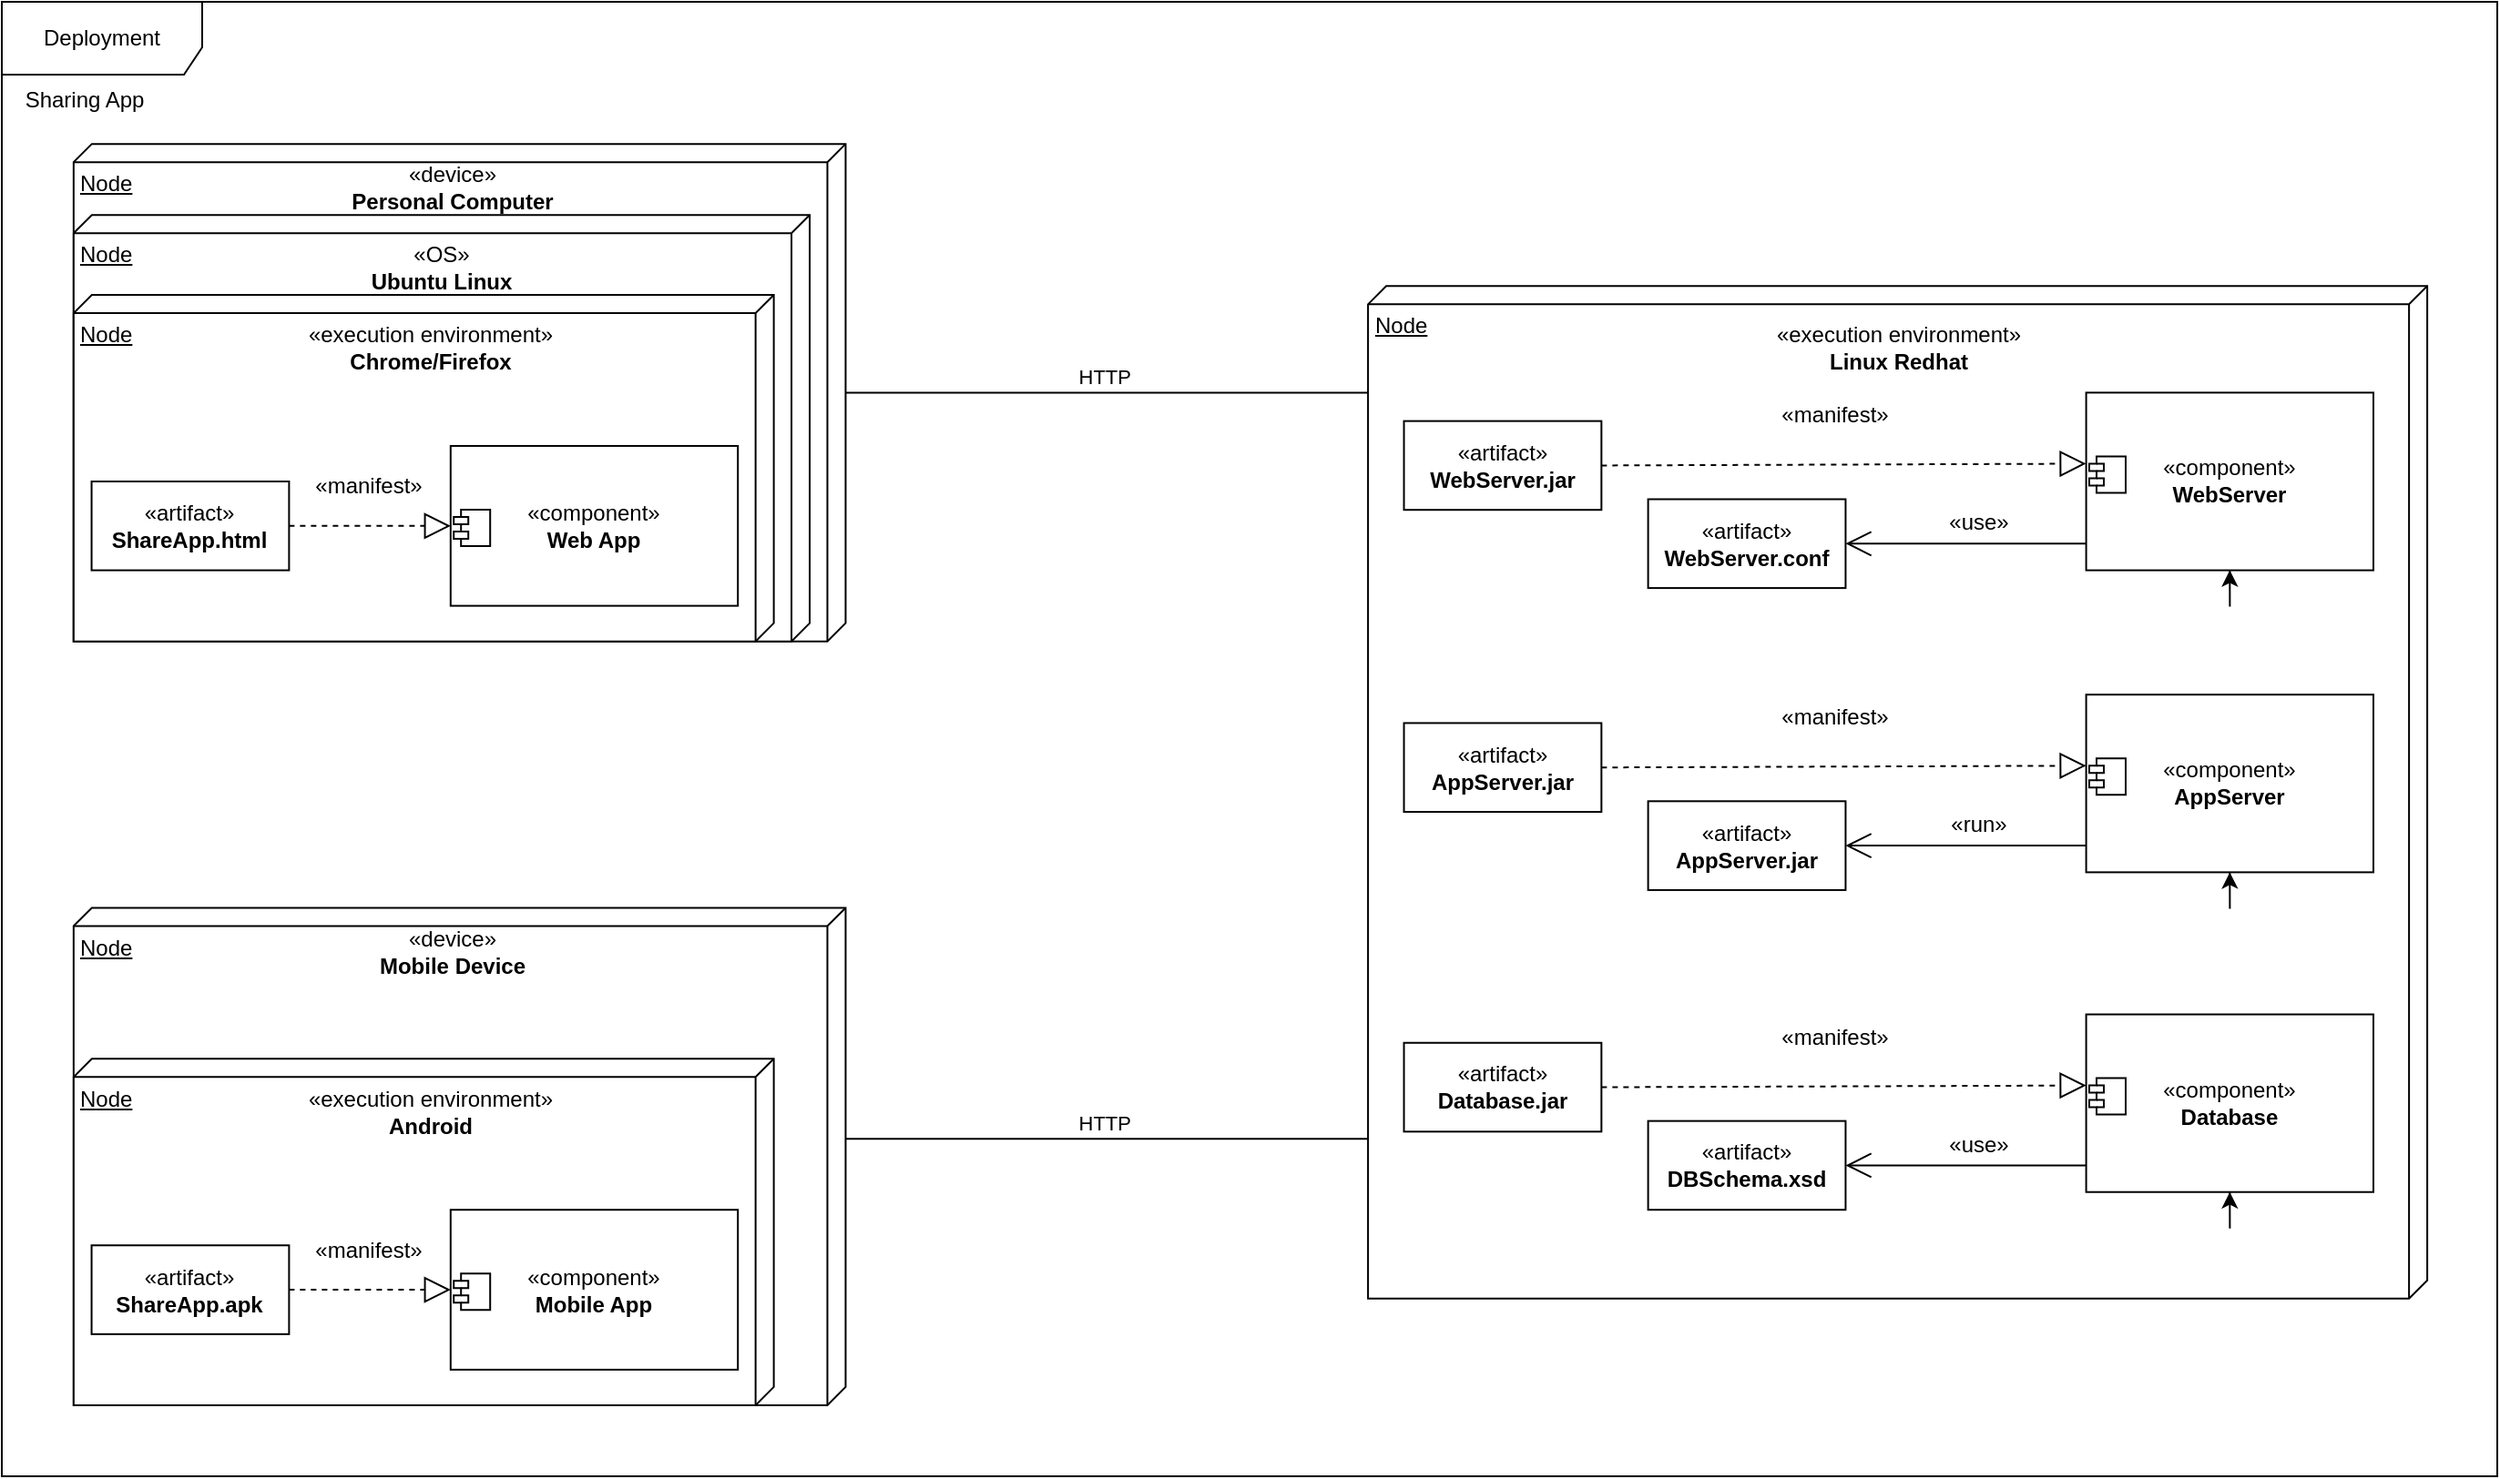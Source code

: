 <mxfile version="21.7.2" type="device">
  <diagram name="Page-1" id="b5b7bab2-c9e2-2cf4-8b2a-24fd1a2a6d21">
    <mxGraphModel dx="1741" dy="970" grid="1" gridSize="10" guides="1" tooltips="1" connect="1" arrows="1" fold="1" page="1" pageScale="1" pageWidth="1400" pageHeight="850" background="none" math="0" shadow="0">
      <root>
        <mxCell id="0" />
        <mxCell id="1" parent="0" />
        <mxCell id="xwdT5xH7PNEaSG-gg4aF-7" value="" style="group" vertex="1" connectable="0" parent="1">
          <mxGeometry x="10" y="10" width="1370" height="810" as="geometry" />
        </mxCell>
        <mxCell id="xwdT5xH7PNEaSG-gg4aF-3" value="" style="group" vertex="1" connectable="0" parent="xwdT5xH7PNEaSG-gg4aF-7">
          <mxGeometry x="39.424" y="78.072" width="1292.137" height="692.892" as="geometry" />
        </mxCell>
        <mxCell id="ZKLYF06V2M5bz6zDYudh-14" value="" style="group" parent="xwdT5xH7PNEaSG-gg4aF-3" vertex="1" connectable="0">
          <mxGeometry width="423.813" height="273.253" as="geometry" />
        </mxCell>
        <mxCell id="ZKLYF06V2M5bz6zDYudh-1" value="Node" style="verticalAlign=top;align=left;spacingTop=8;spacingLeft=2;spacingRight=12;shape=cube;size=10;direction=south;fontStyle=4;html=1;whiteSpace=wrap;" parent="ZKLYF06V2M5bz6zDYudh-14" vertex="1">
          <mxGeometry width="423.813" height="273.253" as="geometry" />
        </mxCell>
        <mxCell id="ZKLYF06V2M5bz6zDYudh-3" value="Node" style="verticalAlign=top;align=left;spacingTop=8;spacingLeft=2;spacingRight=12;shape=cube;size=10;direction=south;fontStyle=4;html=1;whiteSpace=wrap;" parent="ZKLYF06V2M5bz6zDYudh-14" vertex="1">
          <mxGeometry y="39.036" width="404.101" height="234.217" as="geometry" />
        </mxCell>
        <mxCell id="ZKLYF06V2M5bz6zDYudh-2" value="Node" style="verticalAlign=top;align=left;spacingTop=8;spacingLeft=2;spacingRight=12;shape=cube;size=10;direction=south;fontStyle=4;html=1;whiteSpace=wrap;" parent="ZKLYF06V2M5bz6zDYudh-14" vertex="1">
          <mxGeometry y="82.952" width="384.388" height="190.301" as="geometry" />
        </mxCell>
        <mxCell id="ZKLYF06V2M5bz6zDYudh-4" value="«artifact»&lt;br&gt;&lt;b&gt;ShareApp.html&lt;/b&gt;" style="html=1;whiteSpace=wrap;" parent="ZKLYF06V2M5bz6zDYudh-14" vertex="1">
          <mxGeometry x="9.856" y="185.422" width="108.417" height="48.795" as="geometry" />
        </mxCell>
        <mxCell id="ZKLYF06V2M5bz6zDYudh-5" value="«component»&lt;br&gt;&lt;b&gt;Web App&lt;/b&gt;" style="html=1;dropTarget=0;whiteSpace=wrap;" parent="ZKLYF06V2M5bz6zDYudh-14" vertex="1">
          <mxGeometry x="206.978" y="165.904" width="157.698" height="87.831" as="geometry" />
        </mxCell>
        <mxCell id="ZKLYF06V2M5bz6zDYudh-6" value="" style="shape=module;jettyWidth=8;jettyHeight=4;" parent="ZKLYF06V2M5bz6zDYudh-5" vertex="1">
          <mxGeometry x="1" width="20" height="20" relative="1" as="geometry">
            <mxPoint x="-156" y="35" as="offset" />
          </mxGeometry>
        </mxCell>
        <mxCell id="ZKLYF06V2M5bz6zDYudh-7" value="" style="endArrow=block;dashed=1;endFill=0;endSize=12;html=1;rounded=0;exitX=1;exitY=0.5;exitDx=0;exitDy=0;entryX=0;entryY=0.5;entryDx=0;entryDy=0;" parent="ZKLYF06V2M5bz6zDYudh-14" source="ZKLYF06V2M5bz6zDYudh-4" target="ZKLYF06V2M5bz6zDYudh-5" edge="1">
          <mxGeometry width="160" relative="1" as="geometry">
            <mxPoint x="82.791" y="234.217" as="sourcePoint" />
            <mxPoint x="161.64" y="234.217" as="targetPoint" />
          </mxGeometry>
        </mxCell>
        <mxCell id="ZKLYF06V2M5bz6zDYudh-10" value="&lt;span style=&quot;font-weight: normal;&quot;&gt;«manifest»&lt;/span&gt;" style="text;align=center;fontStyle=1;verticalAlign=middle;spacingLeft=3;spacingRight=3;strokeColor=none;rotatable=0;points=[[0,0.5],[1,0.5]];portConstraint=eastwest;html=1;" parent="ZKLYF06V2M5bz6zDYudh-14" vertex="1">
          <mxGeometry x="122.216" y="175.663" width="78.849" height="25.373" as="geometry" />
        </mxCell>
        <mxCell id="ZKLYF06V2M5bz6zDYudh-11" value="&lt;span style=&quot;font-weight: normal;&quot;&gt;«execution environment»&lt;/span&gt;&lt;br&gt;Chrome/Firefox" style="text;align=center;fontStyle=1;verticalAlign=middle;spacingLeft=3;spacingRight=3;strokeColor=none;rotatable=0;points=[[0,0.5],[1,0.5]];portConstraint=eastwest;html=1;" parent="ZKLYF06V2M5bz6zDYudh-14" vertex="1">
          <mxGeometry x="106.574" y="97.59" width="178.642" height="29.277" as="geometry" />
        </mxCell>
        <mxCell id="ZKLYF06V2M5bz6zDYudh-12" value="&lt;span style=&quot;font-weight: normal;&quot;&gt;«OS»&lt;/span&gt;&lt;br&gt;Ubuntu Linux" style="text;align=center;fontStyle=1;verticalAlign=middle;spacingLeft=3;spacingRight=3;strokeColor=none;rotatable=0;points=[[0,0.5],[1,0.5]];portConstraint=eastwest;html=1;" parent="ZKLYF06V2M5bz6zDYudh-14" vertex="1">
          <mxGeometry x="112.724" y="53.675" width="178.642" height="29.277" as="geometry" />
        </mxCell>
        <mxCell id="ZKLYF06V2M5bz6zDYudh-13" value="&lt;span style=&quot;font-weight: normal;&quot;&gt;«device»&lt;/span&gt;&lt;br&gt;Personal Computer" style="text;align=center;fontStyle=1;verticalAlign=middle;spacingLeft=3;spacingRight=3;strokeColor=none;rotatable=0;points=[[0,0.5],[1,0.5]];portConstraint=eastwest;html=1;" parent="ZKLYF06V2M5bz6zDYudh-14" vertex="1">
          <mxGeometry x="118.273" y="9.759" width="178.642" height="29.277" as="geometry" />
        </mxCell>
        <mxCell id="ZKLYF06V2M5bz6zDYudh-27" value="" style="group" parent="xwdT5xH7PNEaSG-gg4aF-3" vertex="1" connectable="0">
          <mxGeometry y="419.639" width="423.813" height="273.253" as="geometry" />
        </mxCell>
        <mxCell id="ZKLYF06V2M5bz6zDYudh-28" value="Node" style="verticalAlign=top;align=left;spacingTop=8;spacingLeft=2;spacingRight=12;shape=cube;size=10;direction=south;fontStyle=4;html=1;whiteSpace=wrap;" parent="ZKLYF06V2M5bz6zDYudh-27" vertex="1">
          <mxGeometry width="423.813" height="273.253" as="geometry" />
        </mxCell>
        <mxCell id="ZKLYF06V2M5bz6zDYudh-30" value="Node" style="verticalAlign=top;align=left;spacingTop=8;spacingLeft=2;spacingRight=12;shape=cube;size=10;direction=south;fontStyle=4;html=1;whiteSpace=wrap;" parent="ZKLYF06V2M5bz6zDYudh-27" vertex="1">
          <mxGeometry y="82.952" width="384.388" height="190.301" as="geometry" />
        </mxCell>
        <mxCell id="ZKLYF06V2M5bz6zDYudh-31" value="«artifact»&lt;br&gt;&lt;b&gt;ShareApp.apk&lt;/b&gt;" style="html=1;whiteSpace=wrap;" parent="ZKLYF06V2M5bz6zDYudh-27" vertex="1">
          <mxGeometry x="9.856" y="185.422" width="108.417" height="48.795" as="geometry" />
        </mxCell>
        <mxCell id="ZKLYF06V2M5bz6zDYudh-32" value="«component»&lt;br&gt;&lt;b&gt;Mobile App&lt;/b&gt;" style="html=1;dropTarget=0;whiteSpace=wrap;" parent="ZKLYF06V2M5bz6zDYudh-27" vertex="1">
          <mxGeometry x="206.978" y="165.904" width="157.698" height="87.831" as="geometry" />
        </mxCell>
        <mxCell id="ZKLYF06V2M5bz6zDYudh-33" value="" style="shape=module;jettyWidth=8;jettyHeight=4;" parent="ZKLYF06V2M5bz6zDYudh-32" vertex="1">
          <mxGeometry x="1" width="20" height="20" relative="1" as="geometry">
            <mxPoint x="-156" y="35" as="offset" />
          </mxGeometry>
        </mxCell>
        <mxCell id="ZKLYF06V2M5bz6zDYudh-34" value="" style="endArrow=block;dashed=1;endFill=0;endSize=12;html=1;rounded=0;exitX=1;exitY=0.5;exitDx=0;exitDy=0;entryX=0;entryY=0.5;entryDx=0;entryDy=0;" parent="ZKLYF06V2M5bz6zDYudh-27" source="ZKLYF06V2M5bz6zDYudh-31" target="ZKLYF06V2M5bz6zDYudh-32" edge="1">
          <mxGeometry width="160" relative="1" as="geometry">
            <mxPoint x="82.791" y="234.217" as="sourcePoint" />
            <mxPoint x="161.64" y="234.217" as="targetPoint" />
          </mxGeometry>
        </mxCell>
        <mxCell id="ZKLYF06V2M5bz6zDYudh-35" value="&lt;span style=&quot;font-weight: normal;&quot;&gt;«manifest»&lt;/span&gt;" style="text;align=center;fontStyle=1;verticalAlign=middle;spacingLeft=3;spacingRight=3;strokeColor=none;rotatable=0;points=[[0,0.5],[1,0.5]];portConstraint=eastwest;html=1;" parent="ZKLYF06V2M5bz6zDYudh-27" vertex="1">
          <mxGeometry x="122.216" y="175.663" width="78.849" height="25.373" as="geometry" />
        </mxCell>
        <mxCell id="ZKLYF06V2M5bz6zDYudh-36" value="&lt;span style=&quot;font-weight: normal;&quot;&gt;«execution environment»&lt;/span&gt;&lt;br&gt;Android" style="text;align=center;fontStyle=1;verticalAlign=middle;spacingLeft=3;spacingRight=3;strokeColor=none;rotatable=0;points=[[0,0.5],[1,0.5]];portConstraint=eastwest;html=1;" parent="ZKLYF06V2M5bz6zDYudh-27" vertex="1">
          <mxGeometry x="106.574" y="97.59" width="178.642" height="29.277" as="geometry" />
        </mxCell>
        <mxCell id="ZKLYF06V2M5bz6zDYudh-38" value="&lt;span style=&quot;font-weight: normal;&quot;&gt;«device»&lt;/span&gt;&lt;br&gt;Mobile Device" style="text;align=center;fontStyle=1;verticalAlign=middle;spacingLeft=3;spacingRight=3;strokeColor=none;rotatable=0;points=[[0,0.5],[1,0.5]];portConstraint=eastwest;html=1;" parent="ZKLYF06V2M5bz6zDYudh-27" vertex="1">
          <mxGeometry x="118.273" y="9.759" width="178.642" height="29.277" as="geometry" />
        </mxCell>
        <mxCell id="ZKLYF06V2M5bz6zDYudh-101" value="" style="group" parent="xwdT5xH7PNEaSG-gg4aF-3" vertex="1" connectable="0">
          <mxGeometry x="710.626" y="78.072" width="581.511" height="556.265" as="geometry" />
        </mxCell>
        <mxCell id="ZKLYF06V2M5bz6zDYudh-53" value="Node" style="verticalAlign=top;align=left;spacingTop=8;spacingLeft=2;spacingRight=12;shape=cube;size=10;direction=south;fontStyle=4;html=1;whiteSpace=wrap;" parent="ZKLYF06V2M5bz6zDYudh-101" vertex="1">
          <mxGeometry width="581.511" height="556.265" as="geometry" />
        </mxCell>
        <mxCell id="ZKLYF06V2M5bz6zDYudh-59" value="&lt;span style=&quot;font-weight: normal;&quot;&gt;«execution environment»&lt;/span&gt;&lt;br&gt;Linux Redhat" style="text;align=center;fontStyle=1;verticalAlign=middle;spacingLeft=3;spacingRight=3;strokeColor=none;rotatable=0;points=[[0,0.5],[1,0.5]];portConstraint=eastwest;html=1;" parent="ZKLYF06V2M5bz6zDYudh-101" vertex="1">
          <mxGeometry x="201.439" y="19.518" width="178.642" height="29.277" as="geometry" />
        </mxCell>
        <mxCell id="ZKLYF06V2M5bz6zDYudh-69" value="" style="group" parent="ZKLYF06V2M5bz6zDYudh-101" vertex="1" connectable="0">
          <mxGeometry x="19.722" y="58.554" width="532.23" height="107.349" as="geometry" />
        </mxCell>
        <mxCell id="ZKLYF06V2M5bz6zDYudh-54" value="«artifact»&lt;br&gt;&lt;b&gt;WebServer.jar&lt;/b&gt;" style="html=1;whiteSpace=wrap;" parent="ZKLYF06V2M5bz6zDYudh-69" vertex="1">
          <mxGeometry y="15.614" width="108.417" height="48.795" as="geometry" />
        </mxCell>
        <mxCell id="ZKLYF06V2M5bz6zDYudh-55" value="«component»&lt;br&gt;&lt;b&gt;WebServer&lt;/b&gt;" style="html=1;dropTarget=0;whiteSpace=wrap;" parent="ZKLYF06V2M5bz6zDYudh-69" vertex="1">
          <mxGeometry x="374.532" width="157.698" height="97.59" as="geometry" />
        </mxCell>
        <mxCell id="ZKLYF06V2M5bz6zDYudh-56" value="" style="shape=module;jettyWidth=8;jettyHeight=4;" parent="ZKLYF06V2M5bz6zDYudh-55" vertex="1">
          <mxGeometry x="1" width="20" height="20" relative="1" as="geometry">
            <mxPoint x="-156" y="35" as="offset" />
          </mxGeometry>
        </mxCell>
        <mxCell id="ZKLYF06V2M5bz6zDYudh-58" value="&lt;span style=&quot;font-weight: normal;&quot;&gt;«manifest»&lt;/span&gt;" style="text;align=center;fontStyle=1;verticalAlign=middle;spacingLeft=3;spacingRight=3;strokeColor=none;rotatable=0;points=[[0,0.5],[1,0.5]];portConstraint=eastwest;html=1;" parent="ZKLYF06V2M5bz6zDYudh-69" vertex="1">
          <mxGeometry x="197.122" width="78.849" height="25.373" as="geometry" />
        </mxCell>
        <mxCell id="ZKLYF06V2M5bz6zDYudh-61" value="«artifact»&lt;br&gt;&lt;b&gt;WebServer.conf&lt;/b&gt;" style="html=1;whiteSpace=wrap;" parent="ZKLYF06V2M5bz6zDYudh-69" vertex="1">
          <mxGeometry x="134.043" y="58.554" width="108.417" height="48.795" as="geometry" />
        </mxCell>
        <mxCell id="ZKLYF06V2M5bz6zDYudh-66" value="" style="endArrow=block;dashed=1;endFill=0;endSize=12;html=1;rounded=0;exitX=1;exitY=0.5;exitDx=0;exitDy=0;" parent="ZKLYF06V2M5bz6zDYudh-69" source="ZKLYF06V2M5bz6zDYudh-54" edge="1">
          <mxGeometry width="160" relative="1" as="geometry">
            <mxPoint x="266.115" y="117.108" as="sourcePoint" />
            <mxPoint x="374.532" y="39.036" as="targetPoint" />
          </mxGeometry>
        </mxCell>
        <mxCell id="ZKLYF06V2M5bz6zDYudh-67" value="" style="endArrow=open;endFill=1;endSize=12;html=1;rounded=0;entryX=1;entryY=0.5;entryDx=0;entryDy=0;" parent="ZKLYF06V2M5bz6zDYudh-69" target="ZKLYF06V2M5bz6zDYudh-61" edge="1">
          <mxGeometry width="160" relative="1" as="geometry">
            <mxPoint x="374.532" y="82.952" as="sourcePoint" />
            <mxPoint x="305.54" y="136.627" as="targetPoint" />
          </mxGeometry>
        </mxCell>
        <mxCell id="ZKLYF06V2M5bz6zDYudh-68" value="&lt;span style=&quot;font-weight: normal;&quot;&gt;«use»&lt;/span&gt;" style="text;align=center;fontStyle=1;verticalAlign=middle;spacingLeft=3;spacingRight=3;strokeColor=none;rotatable=0;points=[[0,0.5],[1,0.5]];portConstraint=eastwest;html=1;" parent="ZKLYF06V2M5bz6zDYudh-69" vertex="1">
          <mxGeometry x="275.971" y="58.554" width="78.849" height="25.373" as="geometry" />
        </mxCell>
        <mxCell id="ZKLYF06V2M5bz6zDYudh-65" style="edgeStyle=orthogonalEdgeStyle;rounded=0;orthogonalLoop=1;jettySize=auto;html=1;exitX=0.5;exitY=1;exitDx=0;exitDy=0;" parent="ZKLYF06V2M5bz6zDYudh-69" source="ZKLYF06V2M5bz6zDYudh-55" target="ZKLYF06V2M5bz6zDYudh-55" edge="1">
          <mxGeometry relative="1" as="geometry" />
        </mxCell>
        <mxCell id="ZKLYF06V2M5bz6zDYudh-70" value="" style="group" parent="ZKLYF06V2M5bz6zDYudh-101" vertex="1" connectable="0">
          <mxGeometry x="19.722" y="224.458" width="532.23" height="107.349" as="geometry" />
        </mxCell>
        <mxCell id="ZKLYF06V2M5bz6zDYudh-71" value="«artifact»&lt;br&gt;&lt;b&gt;AppServer.jar&lt;/b&gt;" style="html=1;whiteSpace=wrap;" parent="ZKLYF06V2M5bz6zDYudh-70" vertex="1">
          <mxGeometry y="15.614" width="108.417" height="48.795" as="geometry" />
        </mxCell>
        <mxCell id="ZKLYF06V2M5bz6zDYudh-72" value="«component»&lt;br&gt;&lt;b&gt;AppServer&lt;/b&gt;" style="html=1;dropTarget=0;whiteSpace=wrap;" parent="ZKLYF06V2M5bz6zDYudh-70" vertex="1">
          <mxGeometry x="374.532" width="157.698" height="97.59" as="geometry" />
        </mxCell>
        <mxCell id="ZKLYF06V2M5bz6zDYudh-73" value="" style="shape=module;jettyWidth=8;jettyHeight=4;" parent="ZKLYF06V2M5bz6zDYudh-72" vertex="1">
          <mxGeometry x="1" width="20" height="20" relative="1" as="geometry">
            <mxPoint x="-156" y="35" as="offset" />
          </mxGeometry>
        </mxCell>
        <mxCell id="ZKLYF06V2M5bz6zDYudh-74" value="&lt;span style=&quot;font-weight: normal;&quot;&gt;«manifest»&lt;/span&gt;" style="text;align=center;fontStyle=1;verticalAlign=middle;spacingLeft=3;spacingRight=3;strokeColor=none;rotatable=0;points=[[0,0.5],[1,0.5]];portConstraint=eastwest;html=1;" parent="ZKLYF06V2M5bz6zDYudh-70" vertex="1">
          <mxGeometry x="197.122" width="78.849" height="25.373" as="geometry" />
        </mxCell>
        <mxCell id="ZKLYF06V2M5bz6zDYudh-75" value="«artifact»&lt;br&gt;&lt;b&gt;AppServer.jar&lt;/b&gt;" style="html=1;whiteSpace=wrap;" parent="ZKLYF06V2M5bz6zDYudh-70" vertex="1">
          <mxGeometry x="134.043" y="58.554" width="108.417" height="48.795" as="geometry" />
        </mxCell>
        <mxCell id="ZKLYF06V2M5bz6zDYudh-76" value="" style="endArrow=block;dashed=1;endFill=0;endSize=12;html=1;rounded=0;exitX=1;exitY=0.5;exitDx=0;exitDy=0;" parent="ZKLYF06V2M5bz6zDYudh-70" source="ZKLYF06V2M5bz6zDYudh-71" edge="1">
          <mxGeometry width="160" relative="1" as="geometry">
            <mxPoint x="266.115" y="117.108" as="sourcePoint" />
            <mxPoint x="374.532" y="39.036" as="targetPoint" />
          </mxGeometry>
        </mxCell>
        <mxCell id="ZKLYF06V2M5bz6zDYudh-77" value="" style="endArrow=open;endFill=1;endSize=12;html=1;rounded=0;entryX=1;entryY=0.5;entryDx=0;entryDy=0;" parent="ZKLYF06V2M5bz6zDYudh-70" target="ZKLYF06V2M5bz6zDYudh-75" edge="1">
          <mxGeometry width="160" relative="1" as="geometry">
            <mxPoint x="374.532" y="82.952" as="sourcePoint" />
            <mxPoint x="305.54" y="136.627" as="targetPoint" />
          </mxGeometry>
        </mxCell>
        <mxCell id="ZKLYF06V2M5bz6zDYudh-78" value="&lt;span style=&quot;font-weight: normal;&quot;&gt;«run»&lt;/span&gt;" style="text;align=center;fontStyle=1;verticalAlign=middle;spacingLeft=3;spacingRight=3;strokeColor=none;rotatable=0;points=[[0,0.5],[1,0.5]];portConstraint=eastwest;html=1;" parent="ZKLYF06V2M5bz6zDYudh-70" vertex="1">
          <mxGeometry x="275.971" y="58.554" width="78.849" height="25.373" as="geometry" />
        </mxCell>
        <mxCell id="ZKLYF06V2M5bz6zDYudh-79" style="edgeStyle=orthogonalEdgeStyle;rounded=0;orthogonalLoop=1;jettySize=auto;html=1;exitX=0.5;exitY=1;exitDx=0;exitDy=0;" parent="ZKLYF06V2M5bz6zDYudh-70" source="ZKLYF06V2M5bz6zDYudh-72" target="ZKLYF06V2M5bz6zDYudh-72" edge="1">
          <mxGeometry relative="1" as="geometry" />
        </mxCell>
        <mxCell id="ZKLYF06V2M5bz6zDYudh-91" value="" style="group" parent="ZKLYF06V2M5bz6zDYudh-101" vertex="1" connectable="0">
          <mxGeometry x="19.722" y="400.12" width="532.23" height="107.349" as="geometry" />
        </mxCell>
        <mxCell id="ZKLYF06V2M5bz6zDYudh-92" value="«artifact»&lt;br&gt;&lt;b&gt;Database.jar&lt;/b&gt;" style="html=1;whiteSpace=wrap;" parent="ZKLYF06V2M5bz6zDYudh-91" vertex="1">
          <mxGeometry y="15.614" width="108.417" height="48.795" as="geometry" />
        </mxCell>
        <mxCell id="ZKLYF06V2M5bz6zDYudh-93" value="«component»&lt;br&gt;&lt;b&gt;Database&lt;/b&gt;" style="html=1;dropTarget=0;whiteSpace=wrap;" parent="ZKLYF06V2M5bz6zDYudh-91" vertex="1">
          <mxGeometry x="374.532" width="157.698" height="97.59" as="geometry" />
        </mxCell>
        <mxCell id="ZKLYF06V2M5bz6zDYudh-94" value="" style="shape=module;jettyWidth=8;jettyHeight=4;" parent="ZKLYF06V2M5bz6zDYudh-93" vertex="1">
          <mxGeometry x="1" width="20" height="20" relative="1" as="geometry">
            <mxPoint x="-156" y="35" as="offset" />
          </mxGeometry>
        </mxCell>
        <mxCell id="ZKLYF06V2M5bz6zDYudh-95" value="&lt;span style=&quot;font-weight: normal;&quot;&gt;«manifest»&lt;/span&gt;" style="text;align=center;fontStyle=1;verticalAlign=middle;spacingLeft=3;spacingRight=3;strokeColor=none;rotatable=0;points=[[0,0.5],[1,0.5]];portConstraint=eastwest;html=1;" parent="ZKLYF06V2M5bz6zDYudh-91" vertex="1">
          <mxGeometry x="197.122" width="78.849" height="25.373" as="geometry" />
        </mxCell>
        <mxCell id="ZKLYF06V2M5bz6zDYudh-96" value="«artifact»&lt;br&gt;&lt;b&gt;DBSchema.xsd&lt;/b&gt;" style="html=1;whiteSpace=wrap;" parent="ZKLYF06V2M5bz6zDYudh-91" vertex="1">
          <mxGeometry x="134.043" y="58.554" width="108.417" height="48.795" as="geometry" />
        </mxCell>
        <mxCell id="ZKLYF06V2M5bz6zDYudh-97" value="" style="endArrow=block;dashed=1;endFill=0;endSize=12;html=1;rounded=0;exitX=1;exitY=0.5;exitDx=0;exitDy=0;" parent="ZKLYF06V2M5bz6zDYudh-91" source="ZKLYF06V2M5bz6zDYudh-92" edge="1">
          <mxGeometry width="160" relative="1" as="geometry">
            <mxPoint x="266.115" y="117.108" as="sourcePoint" />
            <mxPoint x="374.532" y="39.036" as="targetPoint" />
          </mxGeometry>
        </mxCell>
        <mxCell id="ZKLYF06V2M5bz6zDYudh-98" value="" style="endArrow=open;endFill=1;endSize=12;html=1;rounded=0;entryX=1;entryY=0.5;entryDx=0;entryDy=0;" parent="ZKLYF06V2M5bz6zDYudh-91" target="ZKLYF06V2M5bz6zDYudh-96" edge="1">
          <mxGeometry width="160" relative="1" as="geometry">
            <mxPoint x="374.532" y="82.952" as="sourcePoint" />
            <mxPoint x="305.54" y="136.627" as="targetPoint" />
          </mxGeometry>
        </mxCell>
        <mxCell id="ZKLYF06V2M5bz6zDYudh-99" value="&lt;span style=&quot;font-weight: normal;&quot;&gt;«use»&lt;/span&gt;" style="text;align=center;fontStyle=1;verticalAlign=middle;spacingLeft=3;spacingRight=3;strokeColor=none;rotatable=0;points=[[0,0.5],[1,0.5]];portConstraint=eastwest;html=1;" parent="ZKLYF06V2M5bz6zDYudh-91" vertex="1">
          <mxGeometry x="275.971" y="58.554" width="78.849" height="25.373" as="geometry" />
        </mxCell>
        <mxCell id="ZKLYF06V2M5bz6zDYudh-100" style="edgeStyle=orthogonalEdgeStyle;rounded=0;orthogonalLoop=1;jettySize=auto;html=1;exitX=0.5;exitY=1;exitDx=0;exitDy=0;" parent="ZKLYF06V2M5bz6zDYudh-91" source="ZKLYF06V2M5bz6zDYudh-93" target="ZKLYF06V2M5bz6zDYudh-93" edge="1">
          <mxGeometry relative="1" as="geometry" />
        </mxCell>
        <mxCell id="ZKLYF06V2M5bz6zDYudh-102" value="" style="endArrow=none;html=1;edgeStyle=orthogonalEdgeStyle;rounded=0;" parent="xwdT5xH7PNEaSG-gg4aF-3" source="ZKLYF06V2M5bz6zDYudh-1" edge="1">
          <mxGeometry relative="1" as="geometry">
            <mxPoint x="444.511" y="409.88" as="sourcePoint" />
            <mxPoint x="710.626" y="136.627" as="targetPoint" />
          </mxGeometry>
        </mxCell>
        <mxCell id="ZKLYF06V2M5bz6zDYudh-104" value="HTTP" style="edgeLabel;resizable=0;html=1;align=right;verticalAlign=bottom;" parent="ZKLYF06V2M5bz6zDYudh-102" connectable="0" vertex="1">
          <mxGeometry x="1" relative="1" as="geometry">
            <mxPoint x="-130" as="offset" />
          </mxGeometry>
        </mxCell>
        <mxCell id="ZKLYF06V2M5bz6zDYudh-105" value="" style="endArrow=none;html=1;edgeStyle=orthogonalEdgeStyle;rounded=0;" parent="xwdT5xH7PNEaSG-gg4aF-3" edge="1">
          <mxGeometry relative="1" as="geometry">
            <mxPoint x="423.813" y="546.506" as="sourcePoint" />
            <mxPoint x="710.626" y="546.506" as="targetPoint" />
          </mxGeometry>
        </mxCell>
        <mxCell id="ZKLYF06V2M5bz6zDYudh-106" value="HTTP" style="edgeLabel;resizable=0;html=1;align=right;verticalAlign=bottom;" parent="ZKLYF06V2M5bz6zDYudh-105" connectable="0" vertex="1">
          <mxGeometry x="1" relative="1" as="geometry">
            <mxPoint x="-130" as="offset" />
          </mxGeometry>
        </mxCell>
        <mxCell id="xwdT5xH7PNEaSG-gg4aF-4" value="Deployment" style="shape=umlFrame;whiteSpace=wrap;html=1;pointerEvents=0;width=110;height=40;" vertex="1" parent="xwdT5xH7PNEaSG-gg4aF-7">
          <mxGeometry width="1370" height="810" as="geometry" />
        </mxCell>
        <mxCell id="xwdT5xH7PNEaSG-gg4aF-6" value="Sharing App" style="text;html=1;align=center;verticalAlign=middle;resizable=0;points=[];autosize=1;strokeColor=none;fillColor=none;fontStyle=0" vertex="1" parent="xwdT5xH7PNEaSG-gg4aF-7">
          <mxGeometry y="39.036" width="90" height="30" as="geometry" />
        </mxCell>
      </root>
    </mxGraphModel>
  </diagram>
</mxfile>
